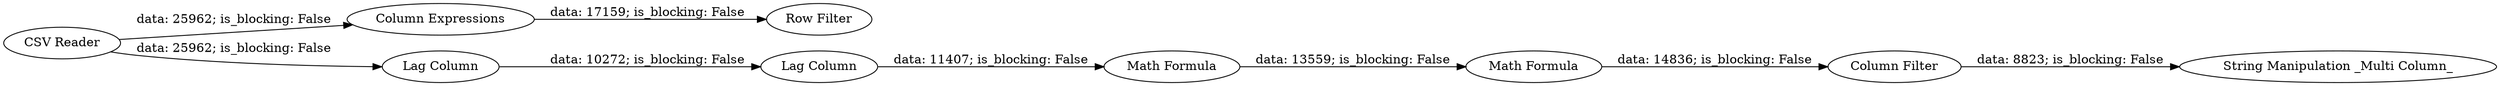 digraph {
	"7505665715864020424_4" [label="Math Formula"]
	"7505665715864020424_10" [label="Row Filter"]
	"7505665715864020424_9" [label="Column Expressions"]
	"7505665715864020424_5" [label="Math Formula"]
	"7505665715864020424_2" [label="Lag Column"]
	"7505665715864020424_3" [label="Lag Column"]
	"7505665715864020424_8" [label="String Manipulation _Multi Column_"]
	"7505665715864020424_6" [label="Column Filter"]
	"7505665715864020424_1" [label="CSV Reader"]
	"7505665715864020424_3" -> "7505665715864020424_4" [label="data: 11407; is_blocking: False"]
	"7505665715864020424_2" -> "7505665715864020424_3" [label="data: 10272; is_blocking: False"]
	"7505665715864020424_1" -> "7505665715864020424_9" [label="data: 25962; is_blocking: False"]
	"7505665715864020424_6" -> "7505665715864020424_8" [label="data: 8823; is_blocking: False"]
	"7505665715864020424_1" -> "7505665715864020424_2" [label="data: 25962; is_blocking: False"]
	"7505665715864020424_9" -> "7505665715864020424_10" [label="data: 17159; is_blocking: False"]
	"7505665715864020424_5" -> "7505665715864020424_6" [label="data: 14836; is_blocking: False"]
	"7505665715864020424_4" -> "7505665715864020424_5" [label="data: 13559; is_blocking: False"]
	rankdir=LR
}
